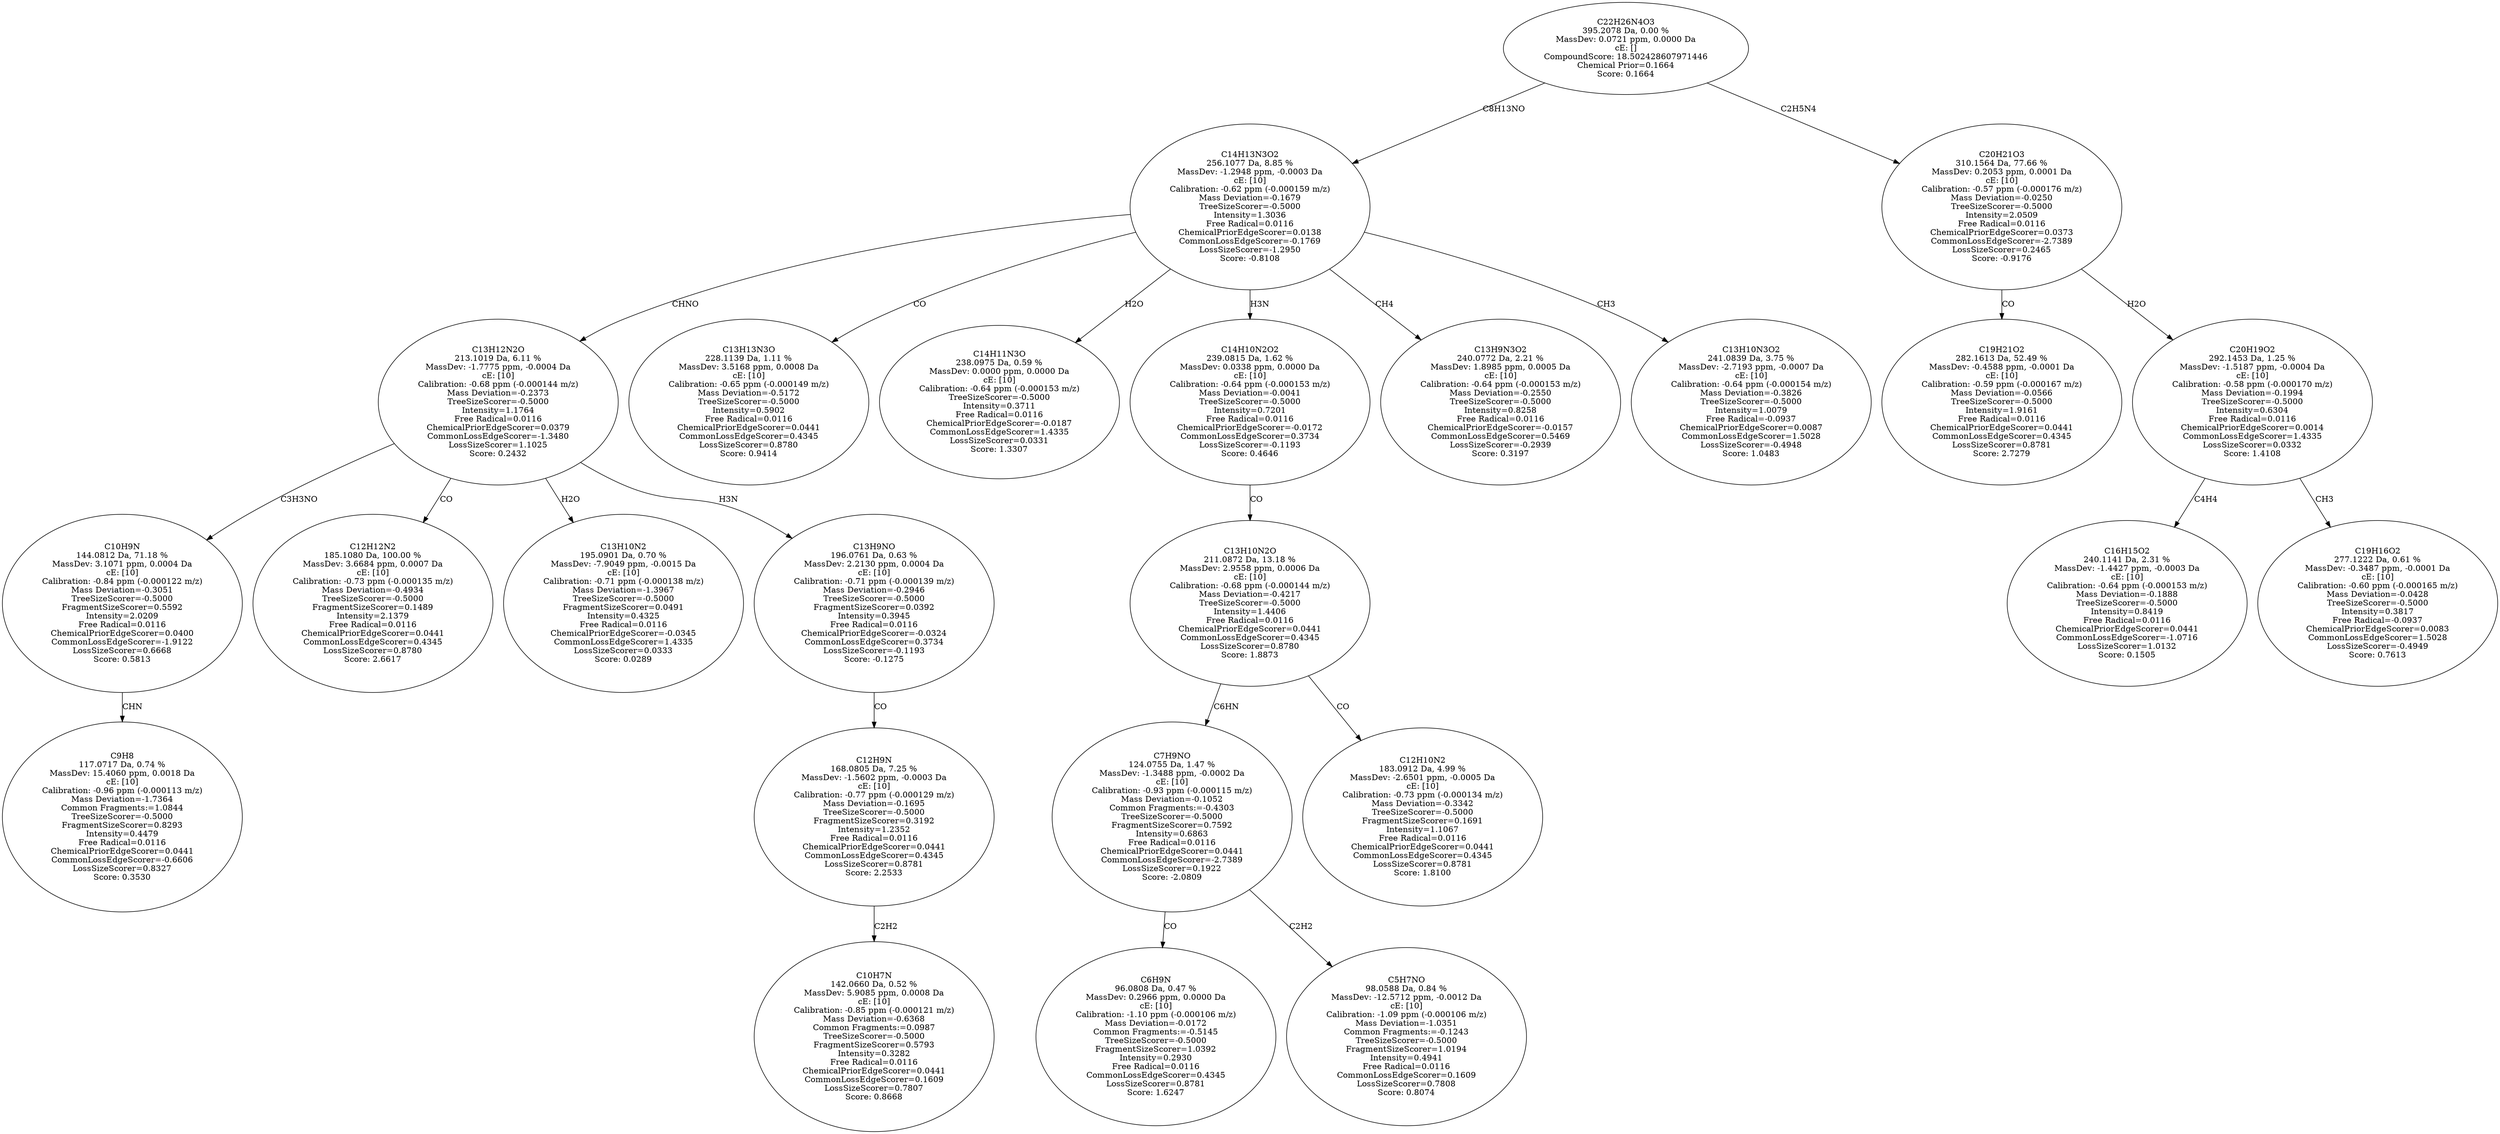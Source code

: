strict digraph {
v1 [label="C9H8\n117.0717 Da, 0.74 %\nMassDev: 15.4060 ppm, 0.0018 Da\ncE: [10]\nCalibration: -0.96 ppm (-0.000113 m/z)\nMass Deviation=-1.7364\nCommon Fragments:=1.0844\nTreeSizeScorer=-0.5000\nFragmentSizeScorer=0.8293\nIntensity=0.4479\nFree Radical=0.0116\nChemicalPriorEdgeScorer=0.0441\nCommonLossEdgeScorer=-0.6606\nLossSizeScorer=0.8327\nScore: 0.3530"];
v2 [label="C10H9N\n144.0812 Da, 71.18 %\nMassDev: 3.1071 ppm, 0.0004 Da\ncE: [10]\nCalibration: -0.84 ppm (-0.000122 m/z)\nMass Deviation=-0.3051\nTreeSizeScorer=-0.5000\nFragmentSizeScorer=0.5592\nIntensity=2.0209\nFree Radical=0.0116\nChemicalPriorEdgeScorer=0.0400\nCommonLossEdgeScorer=-1.9122\nLossSizeScorer=0.6668\nScore: 0.5813"];
v3 [label="C12H12N2\n185.1080 Da, 100.00 %\nMassDev: 3.6684 ppm, 0.0007 Da\ncE: [10]\nCalibration: -0.73 ppm (-0.000135 m/z)\nMass Deviation=-0.4934\nTreeSizeScorer=-0.5000\nFragmentSizeScorer=0.1489\nIntensity=2.1379\nFree Radical=0.0116\nChemicalPriorEdgeScorer=0.0441\nCommonLossEdgeScorer=0.4345\nLossSizeScorer=0.8780\nScore: 2.6617"];
v4 [label="C13H10N2\n195.0901 Da, 0.70 %\nMassDev: -7.9049 ppm, -0.0015 Da\ncE: [10]\nCalibration: -0.71 ppm (-0.000138 m/z)\nMass Deviation=-1.3967\nTreeSizeScorer=-0.5000\nFragmentSizeScorer=0.0491\nIntensity=0.4325\nFree Radical=0.0116\nChemicalPriorEdgeScorer=-0.0345\nCommonLossEdgeScorer=1.4335\nLossSizeScorer=0.0333\nScore: 0.0289"];
v5 [label="C10H7N\n142.0660 Da, 0.52 %\nMassDev: 5.9085 ppm, 0.0008 Da\ncE: [10]\nCalibration: -0.85 ppm (-0.000121 m/z)\nMass Deviation=-0.6368\nCommon Fragments:=0.0987\nTreeSizeScorer=-0.5000\nFragmentSizeScorer=0.5793\nIntensity=0.3282\nFree Radical=0.0116\nChemicalPriorEdgeScorer=0.0441\nCommonLossEdgeScorer=0.1609\nLossSizeScorer=0.7807\nScore: 0.8668"];
v6 [label="C12H9N\n168.0805 Da, 7.25 %\nMassDev: -1.5602 ppm, -0.0003 Da\ncE: [10]\nCalibration: -0.77 ppm (-0.000129 m/z)\nMass Deviation=-0.1695\nTreeSizeScorer=-0.5000\nFragmentSizeScorer=0.3192\nIntensity=1.2352\nFree Radical=0.0116\nChemicalPriorEdgeScorer=0.0441\nCommonLossEdgeScorer=0.4345\nLossSizeScorer=0.8781\nScore: 2.2533"];
v7 [label="C13H9NO\n196.0761 Da, 0.63 %\nMassDev: 2.2130 ppm, 0.0004 Da\ncE: [10]\nCalibration: -0.71 ppm (-0.000139 m/z)\nMass Deviation=-0.2946\nTreeSizeScorer=-0.5000\nFragmentSizeScorer=0.0392\nIntensity=0.3945\nFree Radical=0.0116\nChemicalPriorEdgeScorer=-0.0324\nCommonLossEdgeScorer=0.3734\nLossSizeScorer=-0.1193\nScore: -0.1275"];
v8 [label="C13H12N2O\n213.1019 Da, 6.11 %\nMassDev: -1.7775 ppm, -0.0004 Da\ncE: [10]\nCalibration: -0.68 ppm (-0.000144 m/z)\nMass Deviation=-0.2373\nTreeSizeScorer=-0.5000\nIntensity=1.1764\nFree Radical=0.0116\nChemicalPriorEdgeScorer=0.0379\nCommonLossEdgeScorer=-1.3480\nLossSizeScorer=1.1025\nScore: 0.2432"];
v9 [label="C13H13N3O\n228.1139 Da, 1.11 %\nMassDev: 3.5168 ppm, 0.0008 Da\ncE: [10]\nCalibration: -0.65 ppm (-0.000149 m/z)\nMass Deviation=-0.5172\nTreeSizeScorer=-0.5000\nIntensity=0.5902\nFree Radical=0.0116\nChemicalPriorEdgeScorer=0.0441\nCommonLossEdgeScorer=0.4345\nLossSizeScorer=0.8780\nScore: 0.9414"];
v10 [label="C14H11N3O\n238.0975 Da, 0.59 %\nMassDev: 0.0000 ppm, 0.0000 Da\ncE: [10]\nCalibration: -0.64 ppm (-0.000153 m/z)\nTreeSizeScorer=-0.5000\nIntensity=0.3711\nFree Radical=0.0116\nChemicalPriorEdgeScorer=-0.0187\nCommonLossEdgeScorer=1.4335\nLossSizeScorer=0.0331\nScore: 1.3307"];
v11 [label="C6H9N\n96.0808 Da, 0.47 %\nMassDev: 0.2966 ppm, 0.0000 Da\ncE: [10]\nCalibration: -1.10 ppm (-0.000106 m/z)\nMass Deviation=-0.0172\nCommon Fragments:=-0.5145\nTreeSizeScorer=-0.5000\nFragmentSizeScorer=1.0392\nIntensity=0.2930\nFree Radical=0.0116\nCommonLossEdgeScorer=0.4345\nLossSizeScorer=0.8781\nScore: 1.6247"];
v12 [label="C5H7NO\n98.0588 Da, 0.84 %\nMassDev: -12.5712 ppm, -0.0012 Da\ncE: [10]\nCalibration: -1.09 ppm (-0.000106 m/z)\nMass Deviation=-1.0351\nCommon Fragments:=-0.1243\nTreeSizeScorer=-0.5000\nFragmentSizeScorer=1.0194\nIntensity=0.4941\nFree Radical=0.0116\nCommonLossEdgeScorer=0.1609\nLossSizeScorer=0.7808\nScore: 0.8074"];
v13 [label="C7H9NO\n124.0755 Da, 1.47 %\nMassDev: -1.3488 ppm, -0.0002 Da\ncE: [10]\nCalibration: -0.93 ppm (-0.000115 m/z)\nMass Deviation=-0.1052\nCommon Fragments:=-0.4303\nTreeSizeScorer=-0.5000\nFragmentSizeScorer=0.7592\nIntensity=0.6863\nFree Radical=0.0116\nChemicalPriorEdgeScorer=0.0441\nCommonLossEdgeScorer=-2.7389\nLossSizeScorer=0.1922\nScore: -2.0809"];
v14 [label="C12H10N2\n183.0912 Da, 4.99 %\nMassDev: -2.6501 ppm, -0.0005 Da\ncE: [10]\nCalibration: -0.73 ppm (-0.000134 m/z)\nMass Deviation=-0.3342\nTreeSizeScorer=-0.5000\nFragmentSizeScorer=0.1691\nIntensity=1.1067\nFree Radical=0.0116\nChemicalPriorEdgeScorer=0.0441\nCommonLossEdgeScorer=0.4345\nLossSizeScorer=0.8781\nScore: 1.8100"];
v15 [label="C13H10N2O\n211.0872 Da, 13.18 %\nMassDev: 2.9558 ppm, 0.0006 Da\ncE: [10]\nCalibration: -0.68 ppm (-0.000144 m/z)\nMass Deviation=-0.4217\nTreeSizeScorer=-0.5000\nIntensity=1.4406\nFree Radical=0.0116\nChemicalPriorEdgeScorer=0.0441\nCommonLossEdgeScorer=0.4345\nLossSizeScorer=0.8780\nScore: 1.8873"];
v16 [label="C14H10N2O2\n239.0815 Da, 1.62 %\nMassDev: 0.0338 ppm, 0.0000 Da\ncE: [10]\nCalibration: -0.64 ppm (-0.000153 m/z)\nMass Deviation=-0.0041\nTreeSizeScorer=-0.5000\nIntensity=0.7201\nFree Radical=0.0116\nChemicalPriorEdgeScorer=-0.0172\nCommonLossEdgeScorer=0.3734\nLossSizeScorer=-0.1193\nScore: 0.4646"];
v17 [label="C13H9N3O2\n240.0772 Da, 2.21 %\nMassDev: 1.8985 ppm, 0.0005 Da\ncE: [10]\nCalibration: -0.64 ppm (-0.000153 m/z)\nMass Deviation=-0.2550\nTreeSizeScorer=-0.5000\nIntensity=0.8258\nFree Radical=0.0116\nChemicalPriorEdgeScorer=-0.0157\nCommonLossEdgeScorer=0.5469\nLossSizeScorer=-0.2939\nScore: 0.3197"];
v18 [label="C13H10N3O2\n241.0839 Da, 3.75 %\nMassDev: -2.7193 ppm, -0.0007 Da\ncE: [10]\nCalibration: -0.64 ppm (-0.000154 m/z)\nMass Deviation=-0.3826\nTreeSizeScorer=-0.5000\nIntensity=1.0079\nFree Radical=-0.0937\nChemicalPriorEdgeScorer=0.0087\nCommonLossEdgeScorer=1.5028\nLossSizeScorer=-0.4948\nScore: 1.0483"];
v19 [label="C14H13N3O2\n256.1077 Da, 8.85 %\nMassDev: -1.2948 ppm, -0.0003 Da\ncE: [10]\nCalibration: -0.62 ppm (-0.000159 m/z)\nMass Deviation=-0.1679\nTreeSizeScorer=-0.5000\nIntensity=1.3036\nFree Radical=0.0116\nChemicalPriorEdgeScorer=0.0138\nCommonLossEdgeScorer=-0.1769\nLossSizeScorer=-1.2950\nScore: -0.8108"];
v20 [label="C19H21O2\n282.1613 Da, 52.49 %\nMassDev: -0.4588 ppm, -0.0001 Da\ncE: [10]\nCalibration: -0.59 ppm (-0.000167 m/z)\nMass Deviation=-0.0566\nTreeSizeScorer=-0.5000\nIntensity=1.9161\nFree Radical=0.0116\nChemicalPriorEdgeScorer=0.0441\nCommonLossEdgeScorer=0.4345\nLossSizeScorer=0.8781\nScore: 2.7279"];
v21 [label="C16H15O2\n240.1141 Da, 2.31 %\nMassDev: -1.4427 ppm, -0.0003 Da\ncE: [10]\nCalibration: -0.64 ppm (-0.000153 m/z)\nMass Deviation=-0.1888\nTreeSizeScorer=-0.5000\nIntensity=0.8419\nFree Radical=0.0116\nChemicalPriorEdgeScorer=0.0441\nCommonLossEdgeScorer=-1.0716\nLossSizeScorer=1.0132\nScore: 0.1505"];
v22 [label="C19H16O2\n277.1222 Da, 0.61 %\nMassDev: -0.3487 ppm, -0.0001 Da\ncE: [10]\nCalibration: -0.60 ppm (-0.000165 m/z)\nMass Deviation=-0.0428\nTreeSizeScorer=-0.5000\nIntensity=0.3817\nFree Radical=-0.0937\nChemicalPriorEdgeScorer=0.0083\nCommonLossEdgeScorer=1.5028\nLossSizeScorer=-0.4949\nScore: 0.7613"];
v23 [label="C20H19O2\n292.1453 Da, 1.25 %\nMassDev: -1.5187 ppm, -0.0004 Da\ncE: [10]\nCalibration: -0.58 ppm (-0.000170 m/z)\nMass Deviation=-0.1994\nTreeSizeScorer=-0.5000\nIntensity=0.6304\nFree Radical=0.0116\nChemicalPriorEdgeScorer=0.0014\nCommonLossEdgeScorer=1.4335\nLossSizeScorer=0.0332\nScore: 1.4108"];
v24 [label="C20H21O3\n310.1564 Da, 77.66 %\nMassDev: 0.2053 ppm, 0.0001 Da\ncE: [10]\nCalibration: -0.57 ppm (-0.000176 m/z)\nMass Deviation=-0.0250\nTreeSizeScorer=-0.5000\nIntensity=2.0509\nFree Radical=0.0116\nChemicalPriorEdgeScorer=0.0373\nCommonLossEdgeScorer=-2.7389\nLossSizeScorer=0.2465\nScore: -0.9176"];
v25 [label="C22H26N4O3\n395.2078 Da, 0.00 %\nMassDev: 0.0721 ppm, 0.0000 Da\ncE: []\nCompoundScore: 18.502428607971446\nChemical Prior=0.1664\nScore: 0.1664"];
v2 -> v1 [label="CHN"];
v8 -> v2 [label="C3H3NO"];
v8 -> v3 [label="CO"];
v8 -> v4 [label="H2O"];
v6 -> v5 [label="C2H2"];
v7 -> v6 [label="CO"];
v8 -> v7 [label="H3N"];
v19 -> v8 [label="CHNO"];
v19 -> v9 [label="CO"];
v19 -> v10 [label="H2O"];
v13 -> v11 [label="CO"];
v13 -> v12 [label="C2H2"];
v15 -> v13 [label="C6HN"];
v15 -> v14 [label="CO"];
v16 -> v15 [label="CO"];
v19 -> v16 [label="H3N"];
v19 -> v17 [label="CH4"];
v19 -> v18 [label="CH3"];
v25 -> v19 [label="C8H13NO"];
v24 -> v20 [label="CO"];
v23 -> v21 [label="C4H4"];
v23 -> v22 [label="CH3"];
v24 -> v23 [label="H2O"];
v25 -> v24 [label="C2H5N4"];
}
